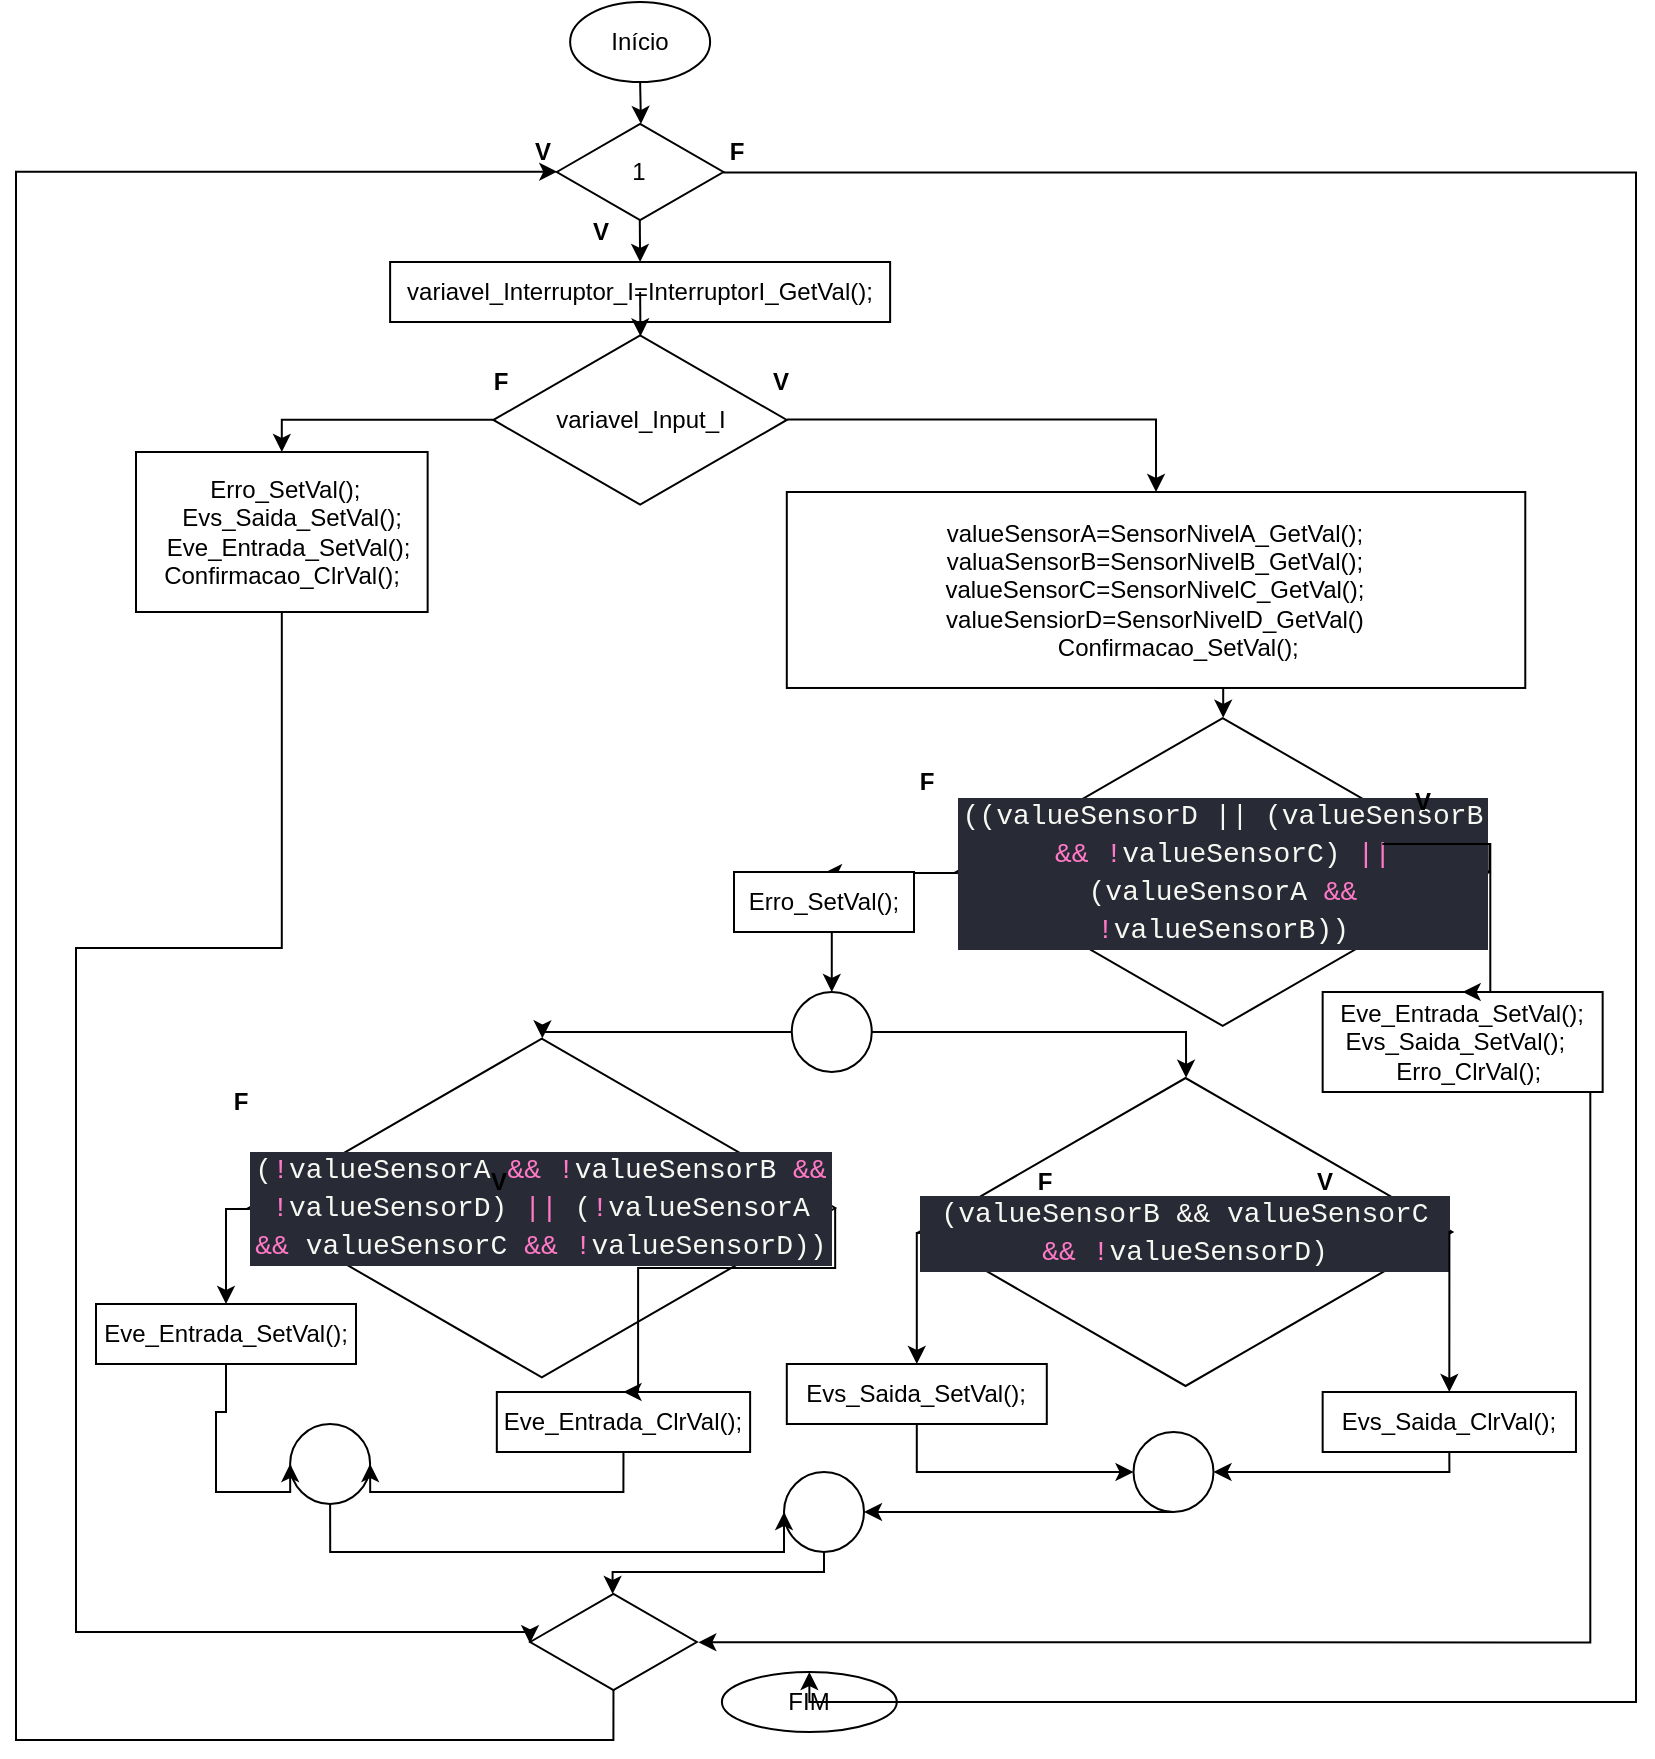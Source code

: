 <mxfile version="21.5.1" type="device">
  <diagram id="XMUXtyX5-fALYA9FIsvU" name="Página-1">
    <mxGraphModel dx="1776" dy="637" grid="1" gridSize="10" guides="1" tooltips="1" connect="1" arrows="1" fold="1" page="1" pageScale="1" pageWidth="827" pageHeight="1169" math="0" shadow="0">
      <root>
        <mxCell id="0" />
        <mxCell id="1" parent="0" />
        <mxCell id="8DO1Rx4T9jfybCHXWFRA-1" value="Início" style="ellipse;whiteSpace=wrap;html=1;" parent="1" vertex="1">
          <mxGeometry x="287.06" y="80" width="70" height="40" as="geometry" />
        </mxCell>
        <mxCell id="8DO1Rx4T9jfybCHXWFRA-3" value="1" style="html=1;whiteSpace=wrap;aspect=fixed;shape=isoRectangle;" parent="1" vertex="1">
          <mxGeometry x="280.39" y="140" width="83.34" height="50" as="geometry" />
        </mxCell>
        <mxCell id="8DO1Rx4T9jfybCHXWFRA-4" value="variavel_Interruptor_I=InterruptorI_GetVal();" style="rounded=0;whiteSpace=wrap;html=1;" parent="1" vertex="1">
          <mxGeometry x="197.06" y="210" width="250" height="30" as="geometry" />
        </mxCell>
        <mxCell id="8DO1Rx4T9jfybCHXWFRA-5" value="" style="endArrow=classic;html=1;rounded=0;exitX=0.5;exitY=1;exitDx=0;exitDy=0;entryX=0.505;entryY=0.02;entryDx=0;entryDy=0;entryPerimeter=0;" parent="1" source="8DO1Rx4T9jfybCHXWFRA-1" target="8DO1Rx4T9jfybCHXWFRA-3" edge="1">
          <mxGeometry width="50" height="50" relative="1" as="geometry">
            <mxPoint x="317.06" y="220" as="sourcePoint" />
            <mxPoint x="367.06" y="170" as="targetPoint" />
          </mxGeometry>
        </mxCell>
        <mxCell id="8DO1Rx4T9jfybCHXWFRA-6" value="" style="endArrow=classic;html=1;rounded=0;exitX=0.498;exitY=0.969;exitDx=0;exitDy=0;entryX=0.5;entryY=0;entryDx=0;entryDy=0;exitPerimeter=0;" parent="1" source="8DO1Rx4T9jfybCHXWFRA-3" target="8DO1Rx4T9jfybCHXWFRA-4" edge="1">
          <mxGeometry width="50" height="50" relative="1" as="geometry">
            <mxPoint x="322.06" y="120" as="sourcePoint" />
            <mxPoint x="322.477" y="141" as="targetPoint" />
          </mxGeometry>
        </mxCell>
        <mxCell id="8DO1Rx4T9jfybCHXWFRA-7" value="variavel_Input_I" style="html=1;whiteSpace=wrap;aspect=fixed;shape=isoRectangle;" parent="1" vertex="1">
          <mxGeometry x="248.73" y="245" width="146.67" height="87.99" as="geometry" />
        </mxCell>
        <mxCell id="8DO1Rx4T9jfybCHXWFRA-13" value="&lt;b&gt;F&lt;/b&gt;" style="text;html=1;align=center;verticalAlign=middle;resizable=0;points=[];autosize=1;strokeColor=none;fillColor=none;" parent="1" vertex="1">
          <mxGeometry x="237.06" y="255" width="30" height="30" as="geometry" />
        </mxCell>
        <mxCell id="8DO1Rx4T9jfybCHXWFRA-14" value="" style="endArrow=classic;html=1;rounded=0;exitX=0.5;exitY=1;exitDx=0;exitDy=0;entryX=0.501;entryY=0.025;entryDx=0;entryDy=0;entryPerimeter=0;" parent="1" target="8DO1Rx4T9jfybCHXWFRA-7" edge="1">
          <mxGeometry width="50" height="50" relative="1" as="geometry">
            <mxPoint x="322.06" y="225" as="sourcePoint" />
            <mxPoint x="332.06" y="205" as="targetPoint" />
          </mxGeometry>
        </mxCell>
        <mxCell id="8DO1Rx4T9jfybCHXWFRA-15" value="&lt;b&gt;V&lt;/b&gt;" style="text;html=1;align=center;verticalAlign=middle;resizable=0;points=[];autosize=1;strokeColor=none;fillColor=none;" parent="1" vertex="1">
          <mxGeometry x="377.06" y="255" width="30" height="30" as="geometry" />
        </mxCell>
        <mxCell id="8DO1Rx4T9jfybCHXWFRA-16" value="&lt;div&gt;valueSensorA=SensorNivelA_GetVal();&lt;/div&gt;&lt;div&gt;valuaSensorB=SensorNivelB_GetVal();&lt;/div&gt;&lt;div&gt;valueSensorC=SensorNivelC_GetVal();&lt;/div&gt;&lt;div&gt;valueSensiorD=SensorNivelD_GetVal()&lt;/div&gt;&lt;div&gt;&amp;nbsp; &amp;nbsp; &amp;nbsp; &amp;nbsp;Confirmacao_SetVal();&lt;/div&gt;" style="rounded=0;whiteSpace=wrap;html=1;align=center;" parent="1" vertex="1">
          <mxGeometry x="395.4" y="325" width="369.24" height="97.99" as="geometry" />
        </mxCell>
        <mxCell id="8DO1Rx4T9jfybCHXWFRA-17" value="" style="edgeStyle=segmentEdgeStyle;endArrow=classic;html=1;rounded=0;entryX=0.5;entryY=0;entryDx=0;entryDy=0;exitX=1.001;exitY=0.497;exitDx=0;exitDy=0;exitPerimeter=0;" parent="1" source="8DO1Rx4T9jfybCHXWFRA-7" target="8DO1Rx4T9jfybCHXWFRA-16" edge="1">
          <mxGeometry width="50" height="50" relative="1" as="geometry">
            <mxPoint x="377.06" y="305" as="sourcePoint" />
            <mxPoint x="427.06" y="255" as="targetPoint" />
          </mxGeometry>
        </mxCell>
        <mxCell id="8DO1Rx4T9jfybCHXWFRA-18" value="&lt;div style=&quot;color: rgb(248, 248, 242); background-color: rgb(40, 42, 54); font-family: Consolas, &amp;quot;Courier New&amp;quot;, monospace; font-size: 14px; line-height: 19px;&quot;&gt;&lt;div style=&quot;line-height: 19px;&quot;&gt;((valueSensorD || (valueSensorB &lt;span style=&quot;color: #ff79c6;&quot;&gt;&amp;amp;&amp;amp;&lt;/span&gt; &lt;span style=&quot;color: #ff79c6;&quot;&gt;!&lt;/span&gt;valueSensorC) &lt;span style=&quot;color: #ff79c6;&quot;&gt;||&lt;/span&gt; (valueSensorA &lt;span style=&quot;color: #ff79c6;&quot;&gt;&amp;amp;&amp;amp;&lt;/span&gt; &lt;span style=&quot;color: #ff79c6;&quot;&gt;!&lt;/span&gt;valueSensorB))&lt;/div&gt;&lt;/div&gt;" style="html=1;whiteSpace=wrap;aspect=fixed;shape=isoRectangle;" parent="1" vertex="1">
          <mxGeometry x="480" y="435" width="266.69" height="160" as="geometry" />
        </mxCell>
        <mxCell id="8DO1Rx4T9jfybCHXWFRA-19" value="&lt;b&gt;F&lt;/b&gt;" style="text;html=1;align=center;verticalAlign=middle;resizable=0;points=[];autosize=1;strokeColor=none;fillColor=none;" parent="1" vertex="1">
          <mxGeometry x="450.41" y="455" width="30" height="30" as="geometry" />
        </mxCell>
        <mxCell id="8DO1Rx4T9jfybCHXWFRA-20" value="&lt;b&gt;V&lt;/b&gt;" style="text;html=1;align=center;verticalAlign=middle;resizable=0;points=[];autosize=1;strokeColor=none;fillColor=none;" parent="1" vertex="1">
          <mxGeometry x="698.13" y="465" width="30" height="30" as="geometry" />
        </mxCell>
        <mxCell id="8DO1Rx4T9jfybCHXWFRA-21" value="&lt;div&gt;Eve_Entrada_SetVal();&lt;/div&gt;&lt;div&gt;Evs_Saida_SetVal();&lt;span style=&quot;background-color: initial;&quot;&gt;&amp;nbsp;&amp;nbsp;&lt;/span&gt;&lt;/div&gt;&lt;div&gt;&lt;span style=&quot;background-color: initial;&quot;&gt;&amp;nbsp; Erro_ClrVal();&lt;/span&gt;&lt;/div&gt;" style="rounded=0;whiteSpace=wrap;html=1;align=center;" parent="1" vertex="1">
          <mxGeometry x="663.33" y="575" width="140" height="50" as="geometry" />
        </mxCell>
        <mxCell id="8DO1Rx4T9jfybCHXWFRA-22" value="" style="edgeStyle=segmentEdgeStyle;endArrow=classic;html=1;rounded=0;entryX=0.5;entryY=0;entryDx=0;entryDy=0;exitX=1;exitY=0.5;exitDx=0;exitDy=0;exitPerimeter=0;" parent="1" source="8DO1Rx4T9jfybCHXWFRA-18" target="8DO1Rx4T9jfybCHXWFRA-21" edge="1">
          <mxGeometry width="50" height="50" relative="1" as="geometry">
            <mxPoint x="547.89" y="502.99" as="sourcePoint" />
            <mxPoint x="597.89" y="452.99" as="targetPoint" />
            <Array as="points">
              <mxPoint x="693.13" y="501" />
              <mxPoint x="747.13" y="501" />
              <mxPoint x="747.13" y="565" />
            </Array>
          </mxGeometry>
        </mxCell>
        <mxCell id="8DO1Rx4T9jfybCHXWFRA-24" value="" style="edgeStyle=segmentEdgeStyle;endArrow=classic;html=1;rounded=0;entryX=0.5;entryY=0;entryDx=0;entryDy=0;exitX=0.002;exitY=0.503;exitDx=0;exitDy=0;exitPerimeter=0;" parent="1" source="8DO1Rx4T9jfybCHXWFRA-18" target="8DO1Rx4T9jfybCHXWFRA-25" edge="1">
          <mxGeometry width="50" height="50" relative="1" as="geometry">
            <mxPoint x="621.467" y="510.582" as="sourcePoint" />
            <mxPoint x="691.24" y="562.99" as="targetPoint" />
          </mxGeometry>
        </mxCell>
        <mxCell id="8DO1Rx4T9jfybCHXWFRA-25" value="Erro_SetVal();" style="rounded=0;whiteSpace=wrap;html=1;align=center;" parent="1" vertex="1">
          <mxGeometry x="369.0" y="515" width="90" height="30" as="geometry" />
        </mxCell>
        <mxCell id="8DO1Rx4T9jfybCHXWFRA-27" value="" style="edgeStyle=segmentEdgeStyle;endArrow=classic;html=1;rounded=0;entryX=0.501;entryY=0.018;entryDx=0;entryDy=0;exitX=0.5;exitY=1;exitDx=0;exitDy=0;entryPerimeter=0;" parent="1" source="8DO1Rx4T9jfybCHXWFRA-16" target="8DO1Rx4T9jfybCHXWFRA-18" edge="1">
          <mxGeometry width="50" height="50" relative="1" as="geometry">
            <mxPoint x="395.003" y="511.398" as="sourcePoint" />
            <mxPoint x="362.89" y="548.99" as="targetPoint" />
          </mxGeometry>
        </mxCell>
        <mxCell id="8DO1Rx4T9jfybCHXWFRA-29" value="&lt;div style=&quot;color: rgb(248, 248, 242); background-color: rgb(40, 42, 54); font-family: Consolas, &amp;quot;Courier New&amp;quot;, monospace; font-size: 14px; line-height: 19px;&quot;&gt;(&lt;span style=&quot;color: #ff79c6;&quot;&gt;!&lt;/span&gt;valueSensorA &lt;span style=&quot;color: #ff79c6;&quot;&gt;&amp;amp;&amp;amp;&lt;/span&gt; &lt;span style=&quot;color: #ff79c6;&quot;&gt;!&lt;/span&gt;valueSensorB &lt;span style=&quot;color: #ff79c6;&quot;&gt;&amp;amp;&amp;amp;&lt;/span&gt; &lt;span style=&quot;color: #ff79c6;&quot;&gt;!&lt;/span&gt;valueSensorD) &lt;span style=&quot;color: #ff79c6;&quot;&gt;||&lt;/span&gt; (&lt;span style=&quot;color: #ff79c6;&quot;&gt;!&lt;/span&gt;valueSensorA &lt;span style=&quot;color: #ff79c6;&quot;&gt;&amp;amp;&amp;amp;&lt;/span&gt; valueSensorC &lt;span style=&quot;color: #ff79c6;&quot;&gt;&amp;amp;&amp;amp;&lt;/span&gt; &lt;span style=&quot;color: #ff79c6;&quot;&gt;!&lt;/span&gt;valueSensorD))&lt;/div&gt;" style="html=1;whiteSpace=wrap;aspect=fixed;shape=isoRectangle;" parent="1" vertex="1">
          <mxGeometry x="126.22" y="595" width="293.36" height="176" as="geometry" />
        </mxCell>
        <mxCell id="8DO1Rx4T9jfybCHXWFRA-30" value="&lt;b&gt;F&lt;/b&gt;" style="text;html=1;align=center;verticalAlign=middle;resizable=0;points=[];autosize=1;strokeColor=none;fillColor=none;" parent="1" vertex="1">
          <mxGeometry x="107.06" y="615" width="30" height="30" as="geometry" />
        </mxCell>
        <mxCell id="8DO1Rx4T9jfybCHXWFRA-31" value="&lt;b&gt;V&lt;/b&gt;" style="text;html=1;align=center;verticalAlign=middle;resizable=0;points=[];autosize=1;strokeColor=none;fillColor=none;" parent="1" vertex="1">
          <mxGeometry x="236.24" y="655" width="30" height="30" as="geometry" />
        </mxCell>
        <mxCell id="8DO1Rx4T9jfybCHXWFRA-32" value="Eve_Entrada_ClrVal();" style="rounded=0;whiteSpace=wrap;html=1;align=center;" parent="1" vertex="1">
          <mxGeometry x="250.41" y="775" width="126.65" height="30" as="geometry" />
        </mxCell>
        <mxCell id="8DO1Rx4T9jfybCHXWFRA-33" value="" style="edgeStyle=segmentEdgeStyle;endArrow=classic;html=1;rounded=0;entryX=0.5;entryY=0;entryDx=0;entryDy=0;exitX=1;exitY=0.5;exitDx=0;exitDy=0;exitPerimeter=0;" parent="1" source="8DO1Rx4T9jfybCHXWFRA-29" target="8DO1Rx4T9jfybCHXWFRA-32" edge="1">
          <mxGeometry width="50" height="50" relative="1" as="geometry">
            <mxPoint x="231.24" y="715" as="sourcePoint" />
            <mxPoint x="281.24" y="665" as="targetPoint" />
            <Array as="points">
              <mxPoint x="321.06" y="713" />
            </Array>
          </mxGeometry>
        </mxCell>
        <mxCell id="8DO1Rx4T9jfybCHXWFRA-34" value="" style="edgeStyle=segmentEdgeStyle;endArrow=classic;html=1;rounded=0;entryX=0.5;entryY=0;entryDx=0;entryDy=0;exitX=0.002;exitY=0.503;exitDx=0;exitDy=0;exitPerimeter=0;" parent="1" source="8DO1Rx4T9jfybCHXWFRA-29" target="8DO1Rx4T9jfybCHXWFRA-35" edge="1">
          <mxGeometry width="50" height="50" relative="1" as="geometry">
            <mxPoint x="304.817" y="722.592" as="sourcePoint" />
            <mxPoint x="374.59" y="775.0" as="targetPoint" />
          </mxGeometry>
        </mxCell>
        <mxCell id="8DO1Rx4T9jfybCHXWFRA-35" value="Eve_Entrada_SetVal();" style="rounded=0;whiteSpace=wrap;html=1;align=center;" parent="1" vertex="1">
          <mxGeometry x="50.0" y="731" width="130" height="30" as="geometry" />
        </mxCell>
        <mxCell id="8DO1Rx4T9jfybCHXWFRA-36" value="" style="edgeStyle=segmentEdgeStyle;endArrow=classic;html=1;rounded=0;entryX=0.501;entryY=0.018;entryDx=0;entryDy=0;entryPerimeter=0;exitX=0;exitY=0.5;exitDx=0;exitDy=0;" parent="1" source="8DO1Rx4T9jfybCHXWFRA-37" target="8DO1Rx4T9jfybCHXWFRA-29" edge="1">
          <mxGeometry width="50" height="50" relative="1" as="geometry">
            <mxPoint x="246.24" y="595" as="sourcePoint" />
            <mxPoint x="151.24" y="707" as="targetPoint" />
            <Array as="points">
              <mxPoint x="334.13" y="595" />
              <mxPoint x="184.13" y="595" />
            </Array>
          </mxGeometry>
        </mxCell>
        <mxCell id="8DO1Rx4T9jfybCHXWFRA-37" value="" style="ellipse;whiteSpace=wrap;html=1;aspect=fixed;fontSize=10;" parent="1" vertex="1">
          <mxGeometry x="397.89" y="575" width="40" height="40" as="geometry" />
        </mxCell>
        <mxCell id="8DO1Rx4T9jfybCHXWFRA-38" value="&lt;div style=&quot;color: rgb(248, 248, 242); background-color: rgb(40, 42, 54); font-family: Consolas, &amp;quot;Courier New&amp;quot;, monospace; font-size: 14px; line-height: 19px;&quot;&gt;(valueSensorB &amp;amp;&amp;amp; valueSensorC &lt;span style=&quot;color: #ff79c6;&quot;&gt;&amp;amp;&amp;amp;&lt;/span&gt; &lt;span style=&quot;color: #ff79c6;&quot;&gt;!&lt;/span&gt;valueSensorD)&lt;/div&gt;" style="html=1;whiteSpace=wrap;aspect=fixed;shape=isoRectangle;" parent="1" vertex="1">
          <mxGeometry x="461.43" y="615" width="266.7" height="160" as="geometry" />
        </mxCell>
        <mxCell id="8DO1Rx4T9jfybCHXWFRA-39" value="&lt;b&gt;F&lt;/b&gt;" style="text;html=1;align=center;verticalAlign=middle;resizable=0;points=[];autosize=1;strokeColor=none;fillColor=none;" parent="1" vertex="1">
          <mxGeometry x="508.75" y="655" width="30" height="30" as="geometry" />
        </mxCell>
        <mxCell id="8DO1Rx4T9jfybCHXWFRA-40" value="&lt;b&gt;V&lt;/b&gt;" style="text;html=1;align=center;verticalAlign=middle;resizable=0;points=[];autosize=1;strokeColor=none;fillColor=none;" parent="1" vertex="1">
          <mxGeometry x="648.75" y="655" width="30" height="30" as="geometry" />
        </mxCell>
        <mxCell id="8DO1Rx4T9jfybCHXWFRA-41" value="Evs_Saida_ClrVal();" style="rounded=0;whiteSpace=wrap;html=1;align=center;" parent="1" vertex="1">
          <mxGeometry x="663.33" y="775" width="126.65" height="30" as="geometry" />
        </mxCell>
        <mxCell id="8DO1Rx4T9jfybCHXWFRA-43" value="" style="edgeStyle=segmentEdgeStyle;endArrow=classic;html=1;rounded=0;entryX=0.5;entryY=0;entryDx=0;entryDy=0;exitX=0.002;exitY=0.503;exitDx=0;exitDy=0;exitPerimeter=0;" parent="1" source="8DO1Rx4T9jfybCHXWFRA-38" target="8DO1Rx4T9jfybCHXWFRA-44" edge="1">
          <mxGeometry width="50" height="50" relative="1" as="geometry">
            <mxPoint x="717.327" y="722.592" as="sourcePoint" />
            <mxPoint x="787.1" y="775.0" as="targetPoint" />
          </mxGeometry>
        </mxCell>
        <mxCell id="8DO1Rx4T9jfybCHXWFRA-44" value="Evs_Saida_SetVal();" style="rounded=0;whiteSpace=wrap;html=1;align=center;" parent="1" vertex="1">
          <mxGeometry x="395.4" y="761" width="130" height="30" as="geometry" />
        </mxCell>
        <mxCell id="8DO1Rx4T9jfybCHXWFRA-45" value="" style="edgeStyle=segmentEdgeStyle;endArrow=classic;html=1;rounded=0;entryX=0.501;entryY=0.018;entryDx=0;entryDy=0;entryPerimeter=0;exitX=1;exitY=0.5;exitDx=0;exitDy=0;" parent="1" source="8DO1Rx4T9jfybCHXWFRA-37" target="8DO1Rx4T9jfybCHXWFRA-38" edge="1">
          <mxGeometry width="50" height="50" relative="1" as="geometry">
            <mxPoint x="734.58" y="615" as="sourcePoint" />
            <mxPoint x="621.24" y="707" as="targetPoint" />
          </mxGeometry>
        </mxCell>
        <mxCell id="8DO1Rx4T9jfybCHXWFRA-46" value="" style="edgeStyle=segmentEdgeStyle;endArrow=classic;html=1;rounded=0;fontSize=11;exitX=0.5;exitY=1;exitDx=0;exitDy=0;entryX=0.5;entryY=0;entryDx=0;entryDy=0;" parent="1" source="8DO1Rx4T9jfybCHXWFRA-25" target="8DO1Rx4T9jfybCHXWFRA-37" edge="1">
          <mxGeometry width="50" height="50" relative="1" as="geometry">
            <mxPoint x="477.06" y="745" as="sourcePoint" />
            <mxPoint x="527.06" y="695" as="targetPoint" />
          </mxGeometry>
        </mxCell>
        <mxCell id="8DO1Rx4T9jfybCHXWFRA-47" value="&lt;div&gt;&amp;nbsp; &amp;nbsp; &amp;nbsp; &amp;nbsp; &amp;nbsp; Erro_SetVal();&lt;span style=&quot;background-color: initial;&quot;&gt;&amp;nbsp; &amp;nbsp; &amp;nbsp; &amp;nbsp; &amp;nbsp; &amp;nbsp; &amp;nbsp; &amp;nbsp; Evs_Saida_SetVal();&lt;/span&gt;&lt;span style=&quot;background-color: initial;&quot;&gt;&amp;nbsp; &amp;nbsp; &amp;nbsp; Eve_Entrada_SetVal();&lt;/span&gt;&lt;/div&gt;&lt;div&gt;Confirmacao_ClrVal();&lt;/div&gt;" style="rounded=0;whiteSpace=wrap;html=1;align=center;" parent="1" vertex="1">
          <mxGeometry x="70" y="305" width="145.82" height="80" as="geometry" />
        </mxCell>
        <mxCell id="8DO1Rx4T9jfybCHXWFRA-49" value="" style="edgeStyle=segmentEdgeStyle;endArrow=classic;html=1;rounded=0;fontSize=11;exitX=0;exitY=0.499;exitDx=0;exitDy=0;exitPerimeter=0;entryX=0.5;entryY=0;entryDx=0;entryDy=0;" parent="1" source="8DO1Rx4T9jfybCHXWFRA-7" target="8DO1Rx4T9jfybCHXWFRA-47" edge="1">
          <mxGeometry width="50" height="50" relative="1" as="geometry">
            <mxPoint x="207.06" y="405" as="sourcePoint" />
            <mxPoint x="257.06" y="355" as="targetPoint" />
          </mxGeometry>
        </mxCell>
        <mxCell id="8DO1Rx4T9jfybCHXWFRA-51" value="" style="edgeStyle=segmentEdgeStyle;endArrow=classic;html=1;rounded=0;entryX=0.5;entryY=0;entryDx=0;entryDy=0;exitX=1;exitY=0.5;exitDx=0;exitDy=0;exitPerimeter=0;" parent="1" source="8DO1Rx4T9jfybCHXWFRA-38" target="8DO1Rx4T9jfybCHXWFRA-41" edge="1">
          <mxGeometry width="50" height="50" relative="1" as="geometry">
            <mxPoint x="699.57" y="710" as="sourcePoint" />
            <mxPoint x="470.4" y="771" as="targetPoint" />
          </mxGeometry>
        </mxCell>
        <mxCell id="8DO1Rx4T9jfybCHXWFRA-52" value="" style="edgeStyle=segmentEdgeStyle;endArrow=classic;html=1;rounded=0;exitX=0.5;exitY=1;exitDx=0;exitDy=0;entryX=-0.001;entryY=0.512;entryDx=0;entryDy=0;entryPerimeter=0;" parent="1" source="8DO1Rx4T9jfybCHXWFRA-47" target="8DO1Rx4T9jfybCHXWFRA-69" edge="1">
          <mxGeometry width="50" height="50" relative="1" as="geometry">
            <mxPoint x="78.353" y="753.408" as="sourcePoint" />
            <mxPoint x="267.06" y="1021" as="targetPoint" />
            <Array as="points">
              <mxPoint x="143" y="553" />
              <mxPoint x="40" y="553" />
              <mxPoint x="40" y="895" />
              <mxPoint x="267" y="895" />
            </Array>
          </mxGeometry>
        </mxCell>
        <mxCell id="8DO1Rx4T9jfybCHXWFRA-53" value="" style="ellipse;whiteSpace=wrap;html=1;aspect=fixed;fontSize=10;" parent="1" vertex="1">
          <mxGeometry x="568.75" y="795" width="40" height="40" as="geometry" />
        </mxCell>
        <mxCell id="8DO1Rx4T9jfybCHXWFRA-54" value="" style="ellipse;whiteSpace=wrap;html=1;aspect=fixed;fontSize=10;" parent="1" vertex="1">
          <mxGeometry x="147.06" y="791" width="40" height="40" as="geometry" />
        </mxCell>
        <mxCell id="8DO1Rx4T9jfybCHXWFRA-55" value="" style="edgeStyle=segmentEdgeStyle;endArrow=classic;html=1;rounded=0;entryX=1;entryY=0.5;entryDx=0;entryDy=0;exitX=0.5;exitY=1;exitDx=0;exitDy=0;" parent="1" source="8DO1Rx4T9jfybCHXWFRA-41" target="8DO1Rx4T9jfybCHXWFRA-53" edge="1">
          <mxGeometry width="50" height="50" relative="1" as="geometry">
            <mxPoint x="78.353" y="723.408" as="sourcePoint" />
            <mxPoint x="52.06" y="771" as="targetPoint" />
            <Array as="points">
              <mxPoint x="727" y="815" />
            </Array>
          </mxGeometry>
        </mxCell>
        <mxCell id="8DO1Rx4T9jfybCHXWFRA-56" value="" style="edgeStyle=segmentEdgeStyle;endArrow=classic;html=1;rounded=0;entryX=0;entryY=0.5;entryDx=0;entryDy=0;exitX=0.5;exitY=1;exitDx=0;exitDy=0;" parent="1" source="8DO1Rx4T9jfybCHXWFRA-44" target="8DO1Rx4T9jfybCHXWFRA-53" edge="1">
          <mxGeometry width="50" height="50" relative="1" as="geometry">
            <mxPoint x="88.353" y="733.408" as="sourcePoint" />
            <mxPoint x="62.06" y="781" as="targetPoint" />
            <Array as="points">
              <mxPoint x="460" y="815" />
            </Array>
          </mxGeometry>
        </mxCell>
        <mxCell id="8DO1Rx4T9jfybCHXWFRA-57" value="" style="edgeStyle=segmentEdgeStyle;endArrow=classic;html=1;rounded=0;entryX=1;entryY=0.5;entryDx=0;entryDy=0;exitX=0.5;exitY=1;exitDx=0;exitDy=0;" parent="1" source="8DO1Rx4T9jfybCHXWFRA-32" target="8DO1Rx4T9jfybCHXWFRA-54" edge="1">
          <mxGeometry width="50" height="50" relative="1" as="geometry">
            <mxPoint x="98.353" y="743.408" as="sourcePoint" />
            <mxPoint x="72.06" y="791" as="targetPoint" />
            <Array as="points">
              <mxPoint x="314" y="825" />
            </Array>
          </mxGeometry>
        </mxCell>
        <mxCell id="8DO1Rx4T9jfybCHXWFRA-58" value="" style="edgeStyle=segmentEdgeStyle;endArrow=classic;html=1;rounded=0;entryX=0;entryY=0.5;entryDx=0;entryDy=0;exitX=0.5;exitY=1;exitDx=0;exitDy=0;" parent="1" source="8DO1Rx4T9jfybCHXWFRA-35" target="8DO1Rx4T9jfybCHXWFRA-54" edge="1">
          <mxGeometry width="50" height="50" relative="1" as="geometry">
            <mxPoint x="108.353" y="753.408" as="sourcePoint" />
            <mxPoint x="82.06" y="801" as="targetPoint" />
            <Array as="points">
              <mxPoint x="110" y="785" />
              <mxPoint x="110" y="825" />
            </Array>
          </mxGeometry>
        </mxCell>
        <mxCell id="8DO1Rx4T9jfybCHXWFRA-59" value="" style="ellipse;whiteSpace=wrap;html=1;aspect=fixed;fontSize=10;" parent="1" vertex="1">
          <mxGeometry x="394.0" y="815" width="40" height="40" as="geometry" />
        </mxCell>
        <mxCell id="8DO1Rx4T9jfybCHXWFRA-60" value="" style="edgeStyle=segmentEdgeStyle;endArrow=classic;html=1;rounded=0;entryX=1;entryY=0.5;entryDx=0;entryDy=0;exitX=0.5;exitY=1;exitDx=0;exitDy=0;" parent="1" source="8DO1Rx4T9jfybCHXWFRA-53" target="8DO1Rx4T9jfybCHXWFRA-59" edge="1">
          <mxGeometry width="50" height="50" relative="1" as="geometry">
            <mxPoint x="52.06" y="801" as="sourcePoint" />
            <mxPoint x="157.06" y="845" as="targetPoint" />
            <Array as="points">
              <mxPoint x="520" y="835" />
              <mxPoint x="520" y="835" />
            </Array>
          </mxGeometry>
        </mxCell>
        <mxCell id="8DO1Rx4T9jfybCHXWFRA-61" value="" style="edgeStyle=segmentEdgeStyle;endArrow=classic;html=1;rounded=0;entryX=0;entryY=0.5;entryDx=0;entryDy=0;exitX=0.5;exitY=1;exitDx=0;exitDy=0;" parent="1" source="8DO1Rx4T9jfybCHXWFRA-54" target="8DO1Rx4T9jfybCHXWFRA-59" edge="1">
          <mxGeometry width="50" height="50" relative="1" as="geometry">
            <mxPoint x="167.06" y="885" as="sourcePoint" />
            <mxPoint x="167.06" y="855" as="targetPoint" />
            <Array as="points">
              <mxPoint x="167" y="855" />
            </Array>
          </mxGeometry>
        </mxCell>
        <mxCell id="8DO1Rx4T9jfybCHXWFRA-62" value="" style="edgeStyle=segmentEdgeStyle;endArrow=classic;html=1;rounded=0;exitX=0.5;exitY=1;exitDx=0;exitDy=0;entryX=0.495;entryY=0.02;entryDx=0;entryDy=0;entryPerimeter=0;" parent="1" source="8DO1Rx4T9jfybCHXWFRA-59" target="8DO1Rx4T9jfybCHXWFRA-69" edge="1">
          <mxGeometry width="50" height="50" relative="1" as="geometry">
            <mxPoint x="177.06" y="865" as="sourcePoint" />
            <mxPoint x="307.06" y="945" as="targetPoint" />
            <Array as="points">
              <mxPoint x="414" y="865" />
              <mxPoint x="308" y="865" />
            </Array>
          </mxGeometry>
        </mxCell>
        <mxCell id="8DO1Rx4T9jfybCHXWFRA-64" value="" style="edgeStyle=segmentEdgeStyle;endArrow=classic;html=1;rounded=0;entryX=1.009;entryY=0.503;entryDx=0;entryDy=0;exitX=0.5;exitY=1;exitDx=0;exitDy=0;entryPerimeter=0;" parent="1" source="8DO1Rx4T9jfybCHXWFRA-21" target="8DO1Rx4T9jfybCHXWFRA-69" edge="1">
          <mxGeometry width="50" height="50" relative="1" as="geometry">
            <mxPoint x="598.75" y="865" as="sourcePoint" />
            <mxPoint x="327.06" y="965" as="targetPoint" />
            <Array as="points">
              <mxPoint x="747.13" y="625" />
              <mxPoint x="797.13" y="625" />
              <mxPoint x="797.13" y="990" />
            </Array>
          </mxGeometry>
        </mxCell>
        <mxCell id="8DO1Rx4T9jfybCHXWFRA-66" value="" style="edgeStyle=segmentEdgeStyle;endArrow=classic;html=1;rounded=0;exitX=0.5;exitY=0.974;exitDx=0;exitDy=0;entryX=0.003;entryY=0.497;entryDx=0;entryDy=0;entryPerimeter=0;exitPerimeter=0;" parent="1" source="8DO1Rx4T9jfybCHXWFRA-69" target="8DO1Rx4T9jfybCHXWFRA-3" edge="1">
          <mxGeometry width="50" height="50" relative="1" as="geometry">
            <mxPoint x="267.48" y="1070" as="sourcePoint" />
            <mxPoint x="207.06" y="160" as="targetPoint" />
            <Array as="points">
              <mxPoint x="309" y="949" />
              <mxPoint x="10" y="950" />
              <mxPoint x="10" y="165" />
            </Array>
          </mxGeometry>
        </mxCell>
        <mxCell id="8DO1Rx4T9jfybCHXWFRA-67" value="FIM" style="ellipse;whiteSpace=wrap;html=1;" parent="1" vertex="1">
          <mxGeometry x="362.94" y="915" width="87.47" height="30" as="geometry" />
        </mxCell>
        <mxCell id="8DO1Rx4T9jfybCHXWFRA-68" value="" style="edgeStyle=segmentEdgeStyle;endArrow=classic;html=1;rounded=0;entryX=0.5;entryY=0;entryDx=0;entryDy=0;exitX=0.999;exitY=0.505;exitDx=0;exitDy=0;exitPerimeter=0;" parent="1" source="8DO1Rx4T9jfybCHXWFRA-3" target="8DO1Rx4T9jfybCHXWFRA-67" edge="1">
          <mxGeometry width="50" height="50" relative="1" as="geometry">
            <mxPoint x="437.06" y="170" as="sourcePoint" />
            <mxPoint x="337.06" y="1020" as="targetPoint" />
            <Array as="points">
              <mxPoint x="820" y="165" />
              <mxPoint x="820" y="930" />
            </Array>
          </mxGeometry>
        </mxCell>
        <mxCell id="8DO1Rx4T9jfybCHXWFRA-69" value="" style="html=1;whiteSpace=wrap;aspect=fixed;shape=isoRectangle;" parent="1" vertex="1">
          <mxGeometry x="267.06" y="875" width="83.34" height="50" as="geometry" />
        </mxCell>
        <mxCell id="8DO1Rx4T9jfybCHXWFRA-70" value="&lt;b&gt;F&lt;/b&gt;" style="text;html=1;align=center;verticalAlign=middle;resizable=0;points=[];autosize=1;strokeColor=none;fillColor=none;" parent="1" vertex="1">
          <mxGeometry x="354.53" y="140" width="30" height="30" as="geometry" />
        </mxCell>
        <mxCell id="8DO1Rx4T9jfybCHXWFRA-71" value="&lt;b&gt;V&lt;/b&gt;" style="text;html=1;align=center;verticalAlign=middle;resizable=0;points=[];autosize=1;strokeColor=none;fillColor=none;" parent="1" vertex="1">
          <mxGeometry x="257.9" y="140" width="30" height="30" as="geometry" />
        </mxCell>
        <mxCell id="8DO1Rx4T9jfybCHXWFRA-72" value="&lt;b&gt;V&lt;/b&gt;" style="text;html=1;align=center;verticalAlign=middle;resizable=0;points=[];autosize=1;strokeColor=none;fillColor=none;" parent="1" vertex="1">
          <mxGeometry x="287.06" y="180" width="30" height="30" as="geometry" />
        </mxCell>
      </root>
    </mxGraphModel>
  </diagram>
</mxfile>
